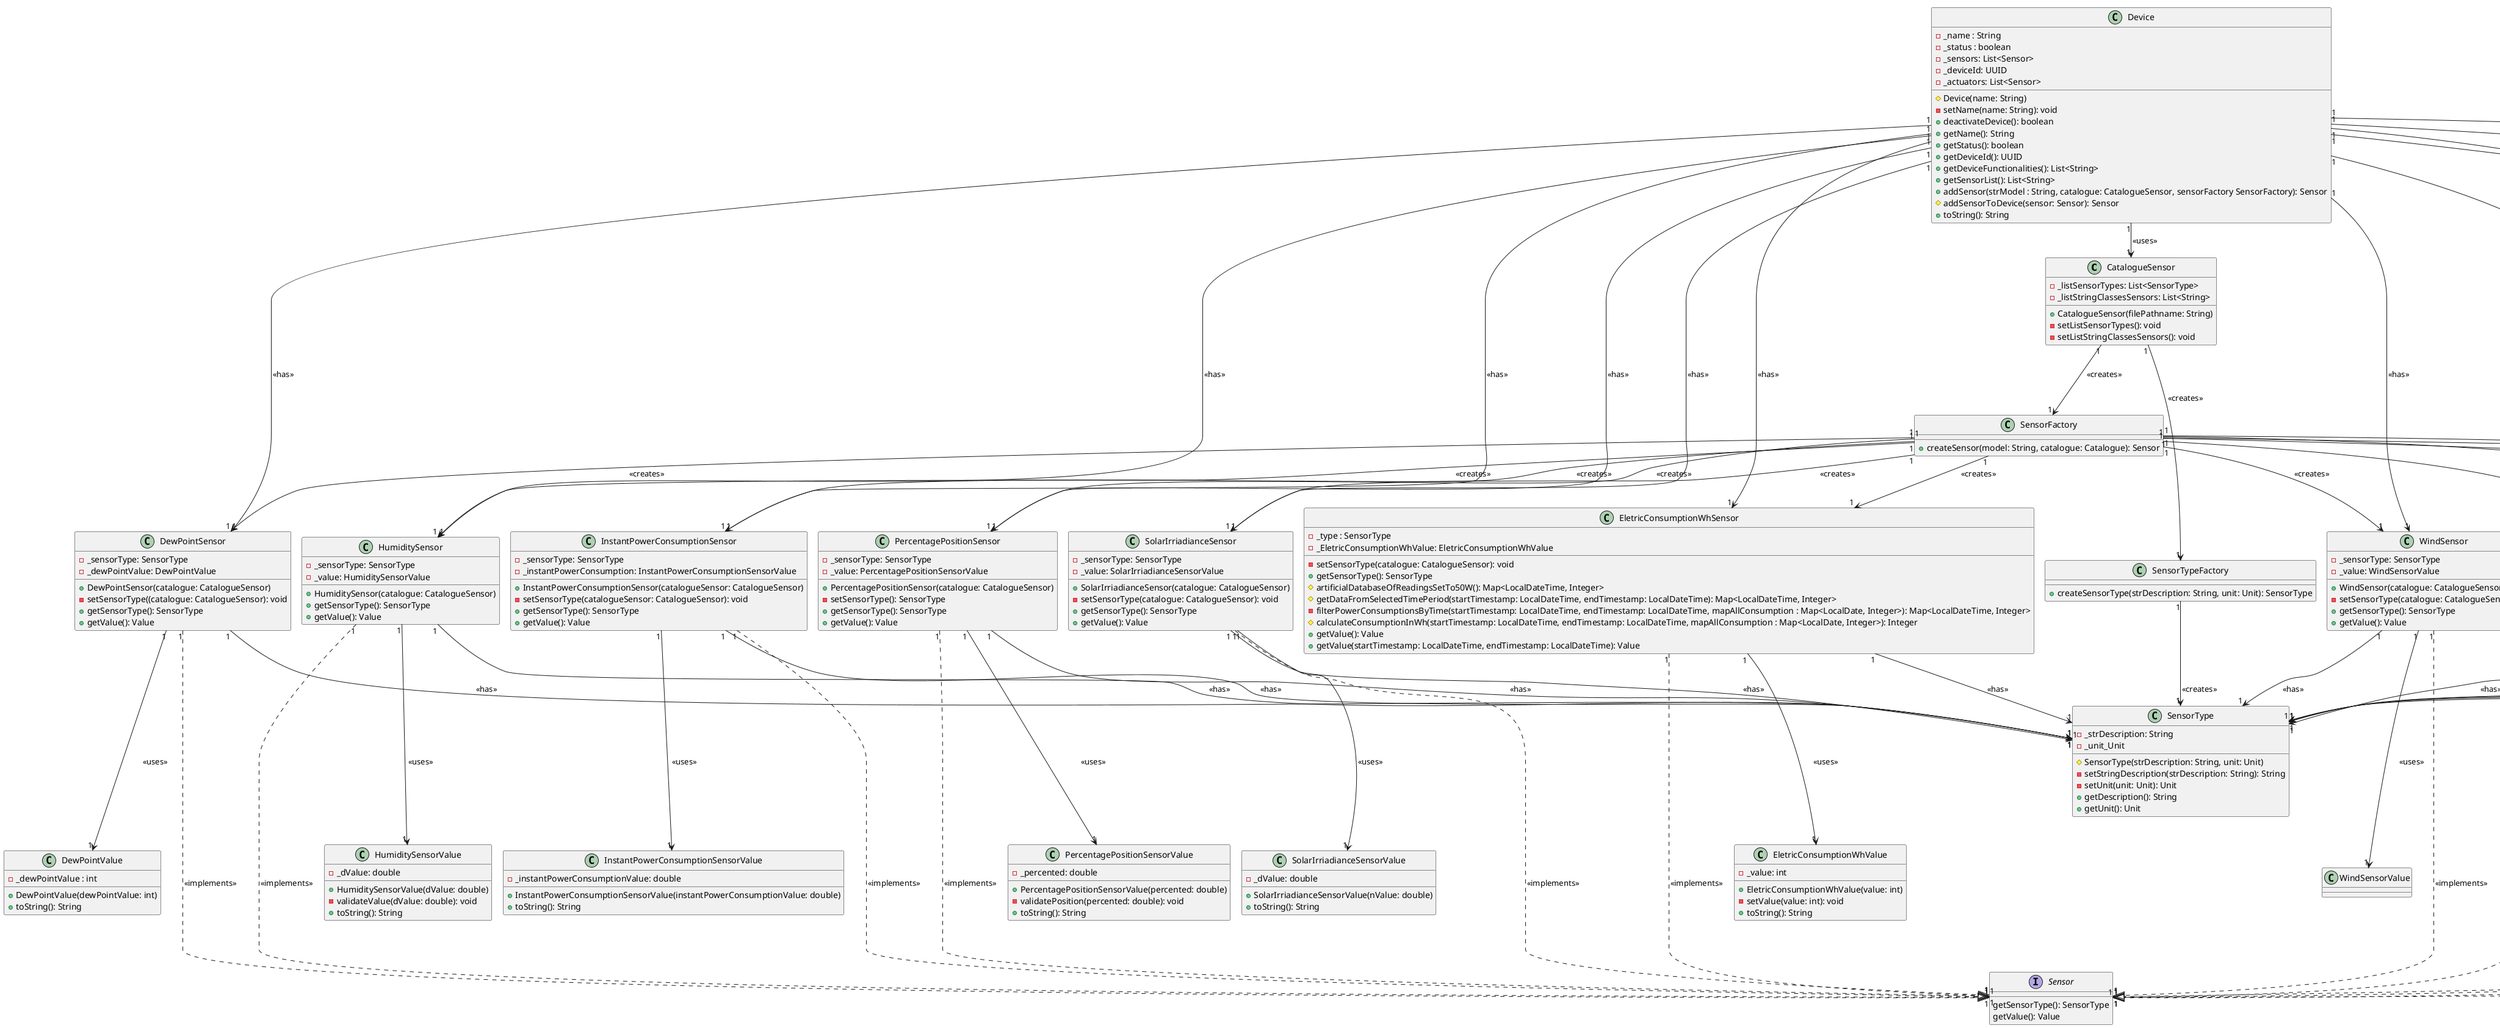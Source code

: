@startuml
'https://plantuml.com/class-diagram
!pragma layout smetana

class CatalogueSensor{
'Attributes'
- _listSensorTypes: List<SensorType>
- _listStringClassesSensors: List<String>

'Methods'
+CatalogueSensor(filePathname: String)
-setListSensorTypes(): void
-setListStringClassesSensors(): void
}

interface Sensor{
'Methods'
getSensorType(): SensorType
getValue(): Value
}

class SensorFactory {
'Methods'
+createSensor(model: String, catalogue: Catalogue): Sensor
}

class SensorType {
'Atributes'
- _strDescription: String
- _unit_Unit

'Methods'
#SensorType(strDescription: String, unit: Unit)
-setStringDescription(strDescription: String): String
-setUnit(unit: Unit): Unit
+getDescription(): String
+getUnit(): Unit
}

class SensorTypeFactory {
'Methods'
+createSensorType(strDescription: String, unit: Unit): SensorType
}

class AveragePowerConsumptionSensor{
'Attributes'
- _sensorType: SensorType
- _powerConsumptions: HashMap<LocalDateTime, Double>
- _averageResult: double
- _Average_powerConsumption: AveragePowerConsumptionSensorValue

'Methods'
+AveragePowerConsumptionSensor(catalogue: CatalogueSensor)
-setSensorType((catalogue: CatalogueSensor): SensorType
-setPowerConsumptions(): HashMap<LocalDateTime, Double>
-setResult(): double
+getSensorType(): SensorType
+setValue(readTime: LocalDateTime, reading: double): Map<LocalDateTime, Double>
+getAverageValue(): double
+filterPowerConsumptionsByTime(initialTime: LocalDateTime, finalTime: LocalDateTime): Map<LocalDateTime, Double>
+getValue(): Value
}

class AveragePowerConsumptionSensorValue{
'Attributes'
- _value: double

'Methods'
+AveragePowerConsumptionSensorValue(dValue: double)
-setValue(dValue: double): void
+getValue(): double
+toString(): String
}

class DewPointSensor{
'Attributes'
- _sensorType: SensorType
- _dewPointValue: DewPointValue

'Methods'
+ DewPointSensor(catalogue: CatalogueSensor)
-setSensorType((catalogue: CatalogueSensor): void
+getSensorType(): SensorType
+getValue(): Value
}

class DewPointValue{
'Attributes'
- _dewPointValue : int

'Methods'
+DewPointValue(dewPointValue: int)
+toString(): String
}

class EletricConsumptionWhSensor{
'Attributes'
- _type : SensorType
- _EletricConsumptionWhValue: EletricConsumptionWhValue

'Methods'
-setSensorType(catalogue: CatalogueSensor): void
+getSensorType(): SensorType
#artificialDatabaseOfReadingsSetTo50W(): Map<LocalDateTime, Integer>
#getDataFromSelectedTimePeriod(startTimestamp: LocalDateTime, endTimestamp: LocalDateTime): Map<LocalDateTime, Integer>
-filterPowerConsumptionsByTime(startTimestamp: LocalDateTime, endTimestamp: LocalDateTime, mapAllConsumption : Map<LocalDate, Integer>): Map<LocalDateTime, Integer>
#calculateConsumptionInWh(startTimestamp: LocalDateTime, endTimestamp: LocalDateTime, mapAllConsumption : Map<LocalDate, Integer>): Integer
+getValue(): Value
+getValue(startTimestamp: LocalDateTime, endTimestamp: LocalDateTime): Value
}

class EletricConsumptionWhValue{
'Attributes'
- _value: int

'Methods'
+EletricConsumptionWhValue(value: int)
-setValue(value: int): void
+toString(): String
}

class HumiditySensor{
'Attributes'
- _sensorType: SensorType
- _value: HumiditySensorValue

'Methods'
+HumiditySensor(catalogue: CatalogueSensor)
+getSensorType(): SensorType
+getValue(): Value
}

class HumiditySensorValue{
'Attributes'
- _dValue: double

'Methods'
+HumiditySensorValue(dValue: double)
-validateValue(dValue: double): void
+toString(): String
}

class InstantPowerConsumptionSensor{
'Attributes'
- _sensorType: SensorType
- _instantPowerConsumption: InstantPowerConsumptionSensorValue

'Methods'
+InstantPowerConsumptionSensor(catalogueSensor: CatalogueSensor)
-setSensorType(catalogueSensor: CatalogueSensor): void
+getSensorType(): SensorType
+getValue(): Value
}

class InstantPowerConsumptionSensorValue{
'Attributes'
- _instantPowerConsumptionValue: double

'Methods'
+InstantPowerConsumptionSensorValue(instantPowerConsumptionValue: double)
+toString(): String
}


class PercentagePositionSensor{
'Attributes'
- _sensorType: SensorType
- _value: PercentagePositionSensorValue

'Methods'
+PercentagePositionSensor(catalogue: CatalogueSensor)
-setSensorType(): SensorType
+getSensorType(): SensorType
+getValue(): Value
}

class PercentagePositionSensorValue{
'Attributes'
- _percented: double

'Methods'
+PercentagePositionSensorValue(percented: double)
-validatePosition(percented: double): void
+toString(): String
}

class SolarIrriadianceSensor{
'Attributes'
- _sensorType: SensorType
- _value: SolarIrriadianceSensorValue

'Methods'
+SolarIrriadianceSensor(catalogue: CatalogueSensor)
-setSensorType(catalogue: CatalogueSensor): void
+getSensorType(): SensorType
+getValue(): Value
}

class SolarIrriadianceSensorValue{
'Attributes'
- _dValue: double

'Methods'
+SolarIrriadianceSensorValue(nValue: double)
+toString(): String
}

class SunriseTimeSensor{
'Attributes'
- _sensorType: SensorType
- _gps: Gps

'Methods'
+SunriseTimeSensor(catalogue: CatalogueSensor)
-setSensorType(catalogue: CatalogueSensor): SensorType
+configureGpsLocation(gps: Gps): Gps
+getSensorType(): SensorType
+getSunriseTime(): LocalTime
+getSunriseTime(date: LocalDate): LocalTime
+getValue(): Value
+getValue(date: LocalDate): Value
}

class SunriseTimeValue{
'Attributes'
- _value: LocalTime

'Methods'
+SunsetTimeValue(value: LocalTime)
-setValue(value: LocalTime): void
+toString(): String
}

class SunsetTimeSensor{
'Attributes'
- _sensorType: SensorType
- _latitude: double
- _longitude: double
- _sunsetTimeValue: SunsetTimeValue

'Methods'
+SunsetTimeSensor(catalogue: CatalogueSensor)
-setSensorType(catalogue: CatalogueSensor): void
-configureGpsLocation(): void
+getSensorType(): SensorType
+getValue(): Value
+getValue(date: LocalDate): Value
}

class SwitchSensor{
'Attributes'
- _sensorType: SensorType
- _value: SwitchSensorValue

'Methods'
+SwitchSensor(catalogue: CatalogueSensor)
-setSensorType(catalogue: CatalogueSensor): void
+getSensorType(): SensorType
+getValue(): Value
}

class SwitchSensorValue{
'Attributes'
- _value: boolean

'Methods'
+SwitchSensorValue(bValue: boolean)
+toString(): String
}

class TemperatureSensor{
'Attributes'
- _sensorType: SensorType
- _value: TemperatureSensorValue

'Methods'
+TemperatureSensor(catalogue: CatalogueSensor)
-setSensorType(catalogue: CatalogueSensor): void
+getSensorType(): SensorType
+getValue(): Value
}

class TemperatureSensorValue{
'Attributes'
- _nValue: double

'Methods'
+TemperatureSensorValue(nValue: double)
-validateValue(nValue: double): void
+toString(): String
}

class WindSensor{
'Attributes'
- _sensorType: SensorType
- _value: WindSensorValue

'Methods'
+WindSensor(catalogue: CatalogueSensor)
-setSensorType(catalogue: CatalogueSensor): void
+getSensorType(): SensorType
+getValue(): Value
}

class Device{
'Attributes'
- _name : String
- _status : boolean
- _sensors: List<Sensor>
- _deviceId: UUID
- _actuators: List<Sensor>

'Methods'
#Device(name: String)
-setName(name: String): void
+deactivateDevice(): boolean
+getName(): String
+getStatus(): boolean
+getDeviceId(): UUID
+getDeviceFunctionalities(): List<String>
+getSensorList(): List<String>
+addSensor(strModel : String, catalogue: CatalogueSensor, sensorFactory SensorFactory): Sensor
#addSensorToDevice(sensor: Sensor): Sensor
+toString(): String
}


Device "1" --> "1" CatalogueSensor : <<uses>>

Device "1" ---> "1" AveragePowerConsumptionSensor : <<has>>
Device "1" ---> "1" DewPointSensor : <<has>>
Device "1" ---> "1" EletricConsumptionWhSensor : <<has>>
Device "1" ---> "1" HumiditySensor : <<has>>
Device "1" ---> "1" InstantPowerConsumptionSensor : <<has>>
Device "1" ---> "1" PercentagePositionSensor : <<has>>
Device "1" ---> "1" SolarIrriadianceSensor : <<has>>
Device "1" ---> "1" SunriseTimeSensor : <<has>>
Device "1" ---> "1" SunsetTimeSensor : <<has>>
Device "1" ---> "1" SwitchSensor : <<has>>
Device "1" ---> "1" TemperatureSensor : <<has>>
Device "1" ---> "1" WindSensor : <<has>>

CatalogueSensor "1" ---> "1" SensorFactory: <<creates>>
CatalogueSensor "1" ----> "1" SensorTypeFactory: <<creates>>

SensorTypeFactory "1" --> "1" SensorType: <<creates>>

SensorFactory "1" --> "1" AveragePowerConsumptionSensor : <<creates>>
SensorFactory "1" --> "1" DewPointSensor : <<creates>>
SensorFactory "1" --> "1" EletricConsumptionWhSensor : <<creates>>
SensorFactory "1" --> "1" HumiditySensor : <<creates>>
SensorFactory "1" --> "1" InstantPowerConsumptionSensor : <<creates>>
SensorFactory "1" --> "1" PercentagePositionSensor : <<creates>>
SensorFactory "1" --> "1" SolarIrriadianceSensor : <<creates>>
SensorFactory "1" --> "1" SunriseTimeSensor : <<creates>>
SensorFactory "1" --> "1" SunsetTimeSensor : <<creates>>
SensorFactory "1" --> "1" SwitchSensor : <<creates>>
SensorFactory "1" --> "1" TemperatureSensor : <<creates>>
SensorFactory "1" --> "1" WindSensor : <<creates>>

AveragePowerConsumptionSensor "1" --> "1" SensorType : <<has>>
DewPointSensor "1" --> "1" SensorType : <<has>>
EletricConsumptionWhSensor "1" --> "1" SensorType : <<has>>
HumiditySensor "1" --> "1" SensorType : <<has>>
InstantPowerConsumptionSensor "1" --> "1" SensorType : <<has>>
PercentagePositionSensor "1" --> "1" SensorType : <<has>>
SolarIrriadianceSensor "1" --> "1" SensorType : <<has>>
SunriseTimeSensor "1" --> "1" SensorType : <<has>>
SunsetTimeSensor "1" --> "1" SensorType : <<has>>
SwitchSensor "1" --> "1" SensorType : <<has>>
TemperatureSensor "1" --> "1" SensorType : <<has>>
WindSensor "1" --> "1" SensorType : <<has>>


AveragePowerConsumptionSensor "1" ---> "1" AveragePowerConsumptionSensorValue : <<uses>>
DewPointSensor "1" ---> "1" DewPointValue : <<uses>>
EletricConsumptionWhSensor "1" ---> "1" EletricConsumptionWhValue : <<uses>>
HumiditySensor "1" ---> "1" HumiditySensorValue : <<uses>>
InstantPowerConsumptionSensor "1" ---> "1" InstantPowerConsumptionSensorValue : <<uses>>
PercentagePositionSensor "1" ---> "1" PercentagePositionSensorValue : <<uses>>
SolarIrriadianceSensor "1" ---> "1" SolarIrriadianceSensorValue : <<uses>>
SunriseTimeSensor "1" ---> "1" SunriseTimeValue : <<uses>>
SunsetTimeSensor "1" ---> "1" SunsetTimeValue : <<uses>>
SwitchSensor "1" ---> "1" SwitchSensorValue : <<uses>>
TemperatureSensor "1" ---> "1" TemperatureSensorValue : <<uses>>
WindSensor "1" ---> "1" WindSensorValue : <<uses>>


AveragePowerConsumptionSensor "1" .....|> "1" Sensor: <<implements>>
DewPointSensor "1" .....|> "1" Sensor: <<implements>>
EletricConsumptionWhSensor "1" .....|> "1" Sensor: <<implements>>
HumiditySensor "1" .....|> "1" Sensor: <<implements>>
InstantPowerConsumptionSensor "1" .....|> "1" Sensor: <<implements>>
PercentagePositionSensor "1" .....|> "1" Sensor: <<implements>>
SolarIrriadianceSensor "1" .....|> "1" Sensor: <<implements>>
SunriseTimeSensor "1" .....|> "1" Sensor: <<implements>>
SunsetTimeSensor "1" .....|> "1" Sensor: <<implements>>
SwitchSensor "1" .....|> "1" Sensor: <<implements>>
TemperatureSensor "1" .....|> "1" Sensor: <<implements>>
WindSensor "1" .....|> "1" Sensor: <<implements>>

@enduml